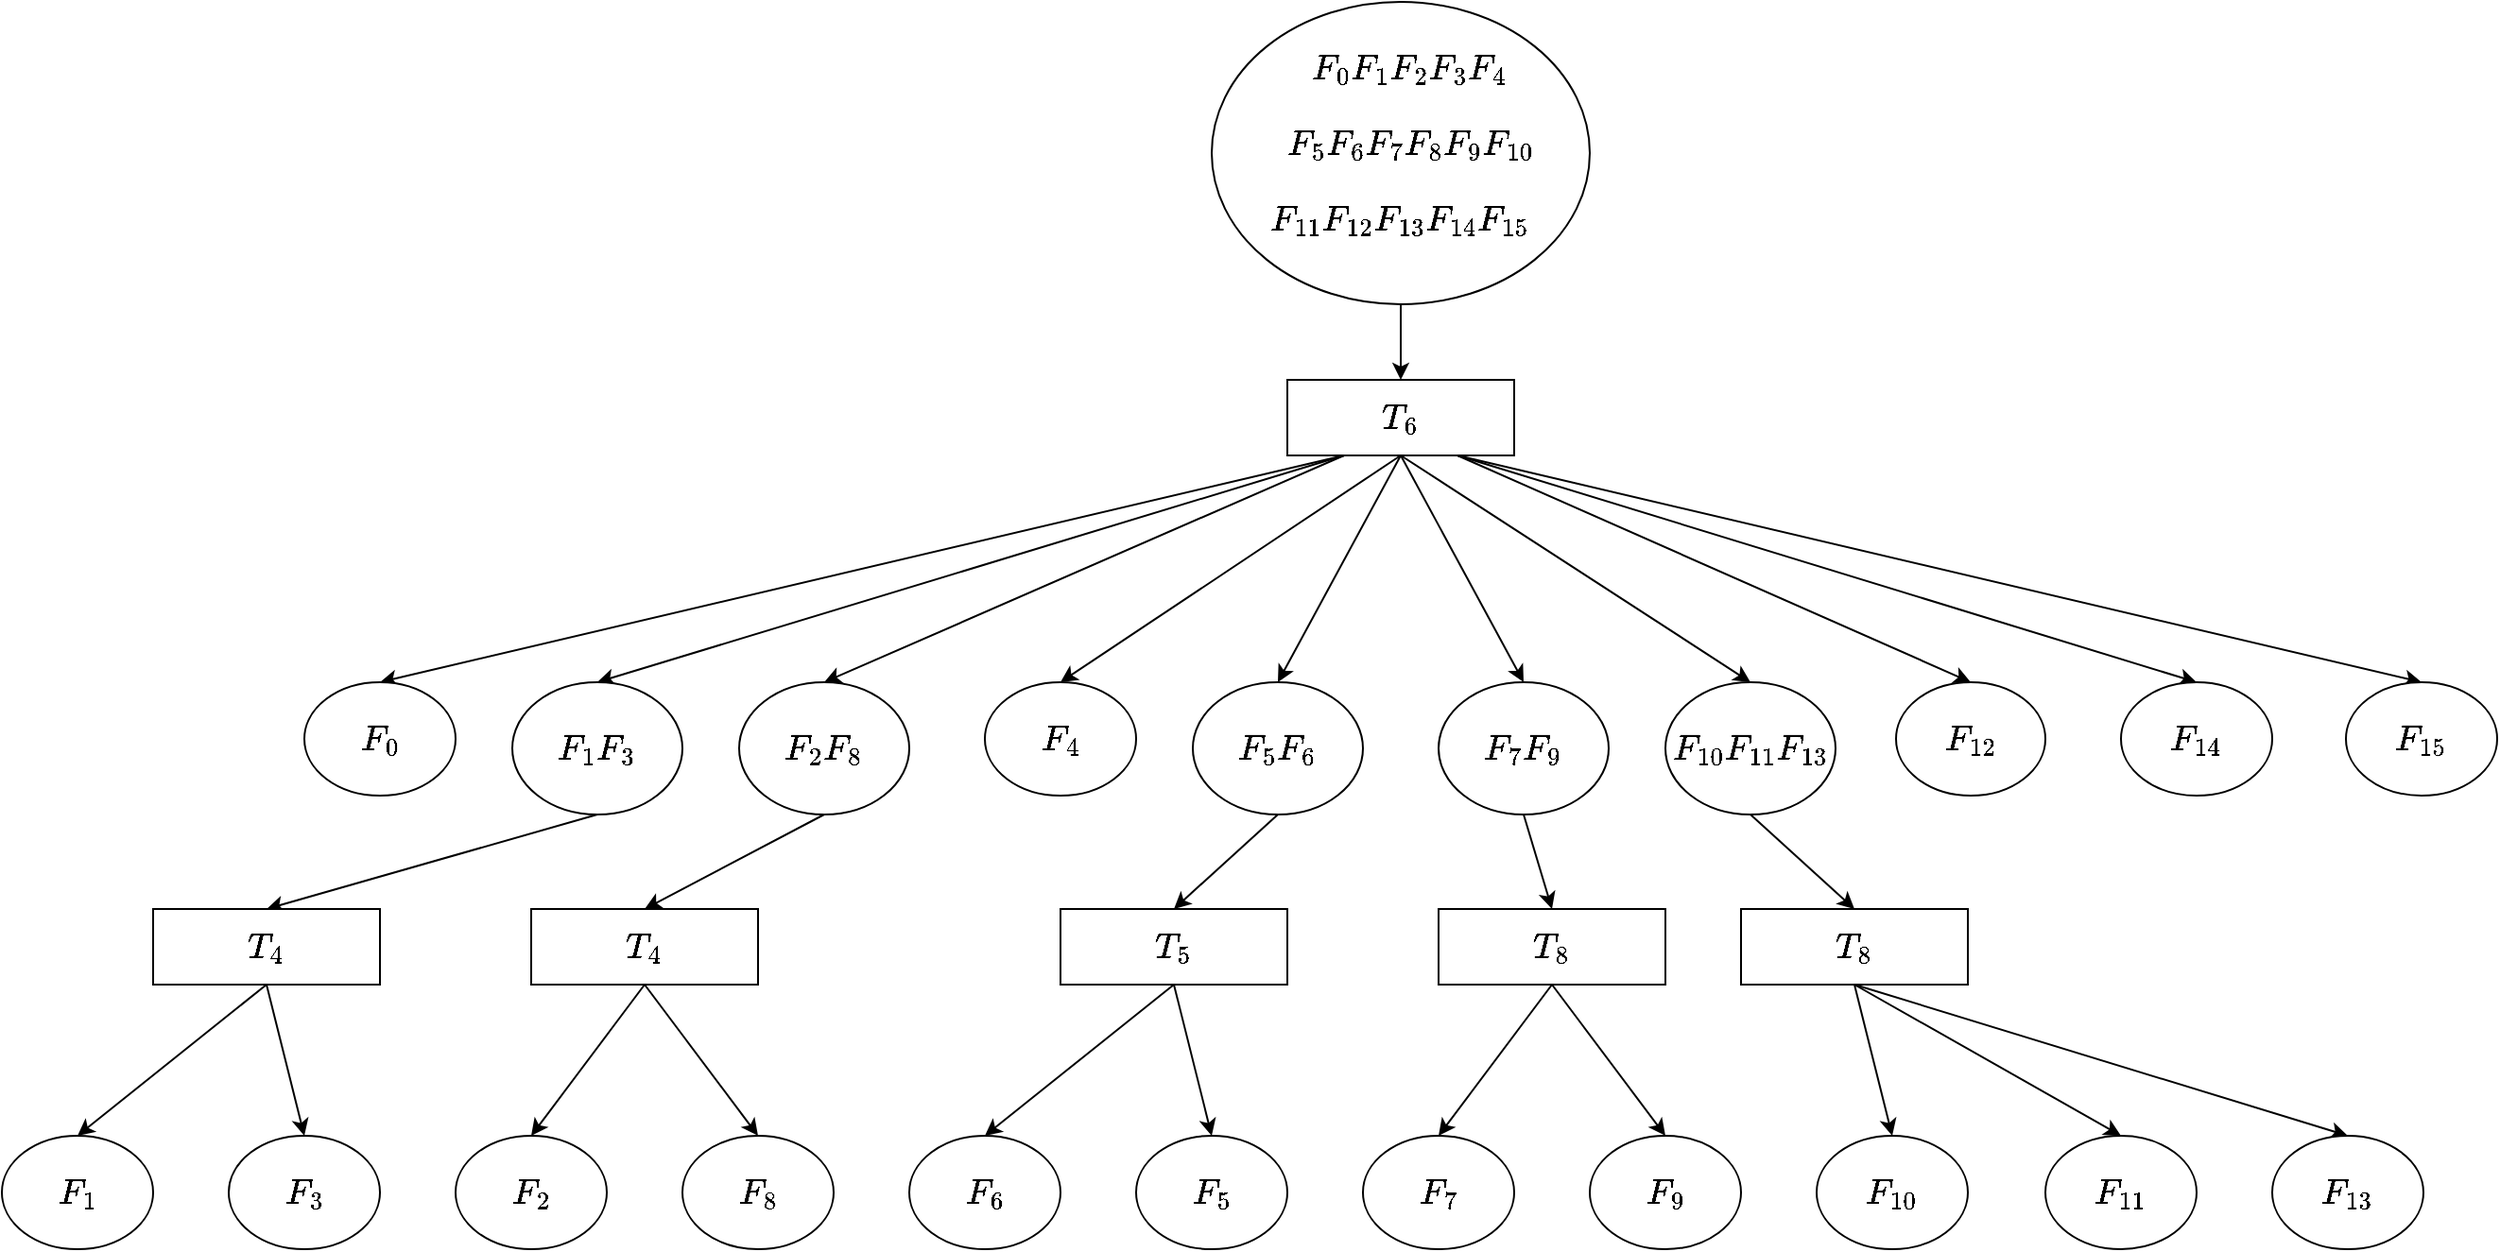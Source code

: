 <mxfile version="23.0.1" type="github">
  <diagram name="第 1 页" id="6oYLE7ZlwKqNFQF_2LEd">
    <mxGraphModel dx="1221" dy="1263" grid="1" gridSize="10" guides="1" tooltips="1" connect="1" arrows="1" fold="1" page="1" pageScale="1" pageWidth="827" pageHeight="1169" math="1" shadow="0">
      <root>
        <mxCell id="0" />
        <mxCell id="1" parent="0" />
        <mxCell id="Igo0mSsp1XI9tSq8-3n3-30" style="edgeStyle=none;shape=connector;rounded=0;orthogonalLoop=1;jettySize=auto;html=1;exitX=0.5;exitY=0;exitDx=0;exitDy=0;entryX=0.5;entryY=1;entryDx=0;entryDy=0;labelBackgroundColor=default;strokeColor=default;align=center;verticalAlign=middle;fontFamily=Helvetica;fontSize=11;fontColor=default;startArrow=classic;startFill=1;endArrow=none;endFill=0;" edge="1" parent="1" source="Igo0mSsp1XI9tSq8-3n3-7" target="Igo0mSsp1XI9tSq8-3n3-19">
          <mxGeometry relative="1" as="geometry" />
        </mxCell>
        <mxCell id="Igo0mSsp1XI9tSq8-3n3-7" value="\[F_{10} F_{11} F_{13}\]" style="ellipse;whiteSpace=wrap;html=1;fontSize=16;" vertex="1" parent="1">
          <mxGeometry x="920" y="480" width="90" height="70" as="geometry" />
        </mxCell>
        <mxCell id="Igo0mSsp1XI9tSq8-3n3-25" style="edgeStyle=none;shape=connector;rounded=0;orthogonalLoop=1;jettySize=auto;html=1;exitX=0.5;exitY=0;exitDx=0;exitDy=0;entryX=0.25;entryY=1;entryDx=0;entryDy=0;labelBackgroundColor=default;strokeColor=default;align=center;verticalAlign=middle;fontFamily=Helvetica;fontSize=11;fontColor=default;startArrow=classic;startFill=1;endArrow=none;endFill=0;" edge="1" parent="1" source="Igo0mSsp1XI9tSq8-3n3-8" target="Igo0mSsp1XI9tSq8-3n3-19">
          <mxGeometry relative="1" as="geometry" />
        </mxCell>
        <mxCell id="Igo0mSsp1XI9tSq8-3n3-8" value="\[F_0\]" style="ellipse;whiteSpace=wrap;html=1;fontSize=16;" vertex="1" parent="1">
          <mxGeometry x="200" y="480" width="80" height="60" as="geometry" />
        </mxCell>
        <mxCell id="Igo0mSsp1XI9tSq8-3n3-26" style="edgeStyle=none;shape=connector;rounded=0;orthogonalLoop=1;jettySize=auto;html=1;exitX=0.5;exitY=0;exitDx=0;exitDy=0;entryX=0.25;entryY=1;entryDx=0;entryDy=0;labelBackgroundColor=default;strokeColor=default;align=center;verticalAlign=middle;fontFamily=Helvetica;fontSize=11;fontColor=default;startArrow=classic;startFill=1;endArrow=none;endFill=0;" edge="1" parent="1" source="Igo0mSsp1XI9tSq8-3n3-9" target="Igo0mSsp1XI9tSq8-3n3-19">
          <mxGeometry relative="1" as="geometry" />
        </mxCell>
        <mxCell id="Igo0mSsp1XI9tSq8-3n3-9" value="\[F_2 F_{8}\]" style="ellipse;whiteSpace=wrap;html=1;fontSize=16;" vertex="1" parent="1">
          <mxGeometry x="430" y="480" width="90" height="70" as="geometry" />
        </mxCell>
        <mxCell id="Igo0mSsp1XI9tSq8-3n3-34" style="edgeStyle=none;shape=connector;rounded=0;orthogonalLoop=1;jettySize=auto;html=1;exitX=0.5;exitY=0;exitDx=0;exitDy=0;entryX=0.5;entryY=1;entryDx=0;entryDy=0;labelBackgroundColor=default;strokeColor=default;align=center;verticalAlign=middle;fontFamily=Helvetica;fontSize=11;fontColor=default;startArrow=classic;startFill=1;endArrow=none;endFill=0;" edge="1" parent="1" source="Igo0mSsp1XI9tSq8-3n3-10" target="Igo0mSsp1XI9tSq8-3n3-19">
          <mxGeometry relative="1" as="geometry" />
        </mxCell>
        <mxCell id="Igo0mSsp1XI9tSq8-3n3-10" value="\[F_5 F_{6}\]" style="ellipse;whiteSpace=wrap;html=1;fontSize=16;" vertex="1" parent="1">
          <mxGeometry x="670" y="480" width="90" height="70" as="geometry" />
        </mxCell>
        <mxCell id="Igo0mSsp1XI9tSq8-3n3-29" style="edgeStyle=none;shape=connector;rounded=0;orthogonalLoop=1;jettySize=auto;html=1;exitX=0.5;exitY=0;exitDx=0;exitDy=0;entryX=0.5;entryY=1;entryDx=0;entryDy=0;labelBackgroundColor=default;strokeColor=default;align=center;verticalAlign=middle;fontFamily=Helvetica;fontSize=11;fontColor=default;startArrow=classic;startFill=1;endArrow=none;endFill=0;" edge="1" parent="1" source="Igo0mSsp1XI9tSq8-3n3-11" target="Igo0mSsp1XI9tSq8-3n3-19">
          <mxGeometry relative="1" as="geometry" />
        </mxCell>
        <mxCell id="Igo0mSsp1XI9tSq8-3n3-11" value="\[F_7 F_{9}\]" style="ellipse;whiteSpace=wrap;html=1;fontSize=16;" vertex="1" parent="1">
          <mxGeometry x="800" y="480" width="90" height="70" as="geometry" />
        </mxCell>
        <mxCell id="Igo0mSsp1XI9tSq8-3n3-24" style="edgeStyle=none;shape=connector;rounded=0;orthogonalLoop=1;jettySize=auto;html=1;exitX=0.5;exitY=0;exitDx=0;exitDy=0;entryX=0.25;entryY=1;entryDx=0;entryDy=0;labelBackgroundColor=default;strokeColor=default;align=center;verticalAlign=middle;fontFamily=Helvetica;fontSize=11;fontColor=default;startArrow=classic;startFill=1;endArrow=none;endFill=0;" edge="1" parent="1" source="Igo0mSsp1XI9tSq8-3n3-12" target="Igo0mSsp1XI9tSq8-3n3-19">
          <mxGeometry relative="1" as="geometry" />
        </mxCell>
        <mxCell id="Igo0mSsp1XI9tSq8-3n3-12" value="\[F_1 F_3\]" style="ellipse;whiteSpace=wrap;html=1;fontSize=16;" vertex="1" parent="1">
          <mxGeometry x="310" y="480" width="90" height="70" as="geometry" />
        </mxCell>
        <mxCell id="Igo0mSsp1XI9tSq8-3n3-31" style="edgeStyle=none;shape=connector;rounded=0;orthogonalLoop=1;jettySize=auto;html=1;exitX=0.5;exitY=0;exitDx=0;exitDy=0;entryX=0.75;entryY=1;entryDx=0;entryDy=0;labelBackgroundColor=default;strokeColor=default;align=center;verticalAlign=middle;fontFamily=Helvetica;fontSize=11;fontColor=default;startArrow=classic;startFill=1;endArrow=none;endFill=0;" edge="1" parent="1" source="Igo0mSsp1XI9tSq8-3n3-13" target="Igo0mSsp1XI9tSq8-3n3-19">
          <mxGeometry relative="1" as="geometry" />
        </mxCell>
        <mxCell id="Igo0mSsp1XI9tSq8-3n3-13" value="\[F_{12}\]" style="ellipse;whiteSpace=wrap;html=1;fontSize=16;" vertex="1" parent="1">
          <mxGeometry x="1042" y="480" width="79" height="60" as="geometry" />
        </mxCell>
        <mxCell id="Igo0mSsp1XI9tSq8-3n3-32" style="edgeStyle=none;shape=connector;rounded=0;orthogonalLoop=1;jettySize=auto;html=1;exitX=0.5;exitY=0;exitDx=0;exitDy=0;entryX=0.75;entryY=1;entryDx=0;entryDy=0;labelBackgroundColor=default;strokeColor=default;align=center;verticalAlign=middle;fontFamily=Helvetica;fontSize=11;fontColor=default;startArrow=classic;startFill=1;endArrow=none;endFill=0;" edge="1" parent="1" source="Igo0mSsp1XI9tSq8-3n3-14" target="Igo0mSsp1XI9tSq8-3n3-19">
          <mxGeometry relative="1" as="geometry" />
        </mxCell>
        <mxCell id="Igo0mSsp1XI9tSq8-3n3-14" value="\[F_{14}\]" style="ellipse;whiteSpace=wrap;html=1;fontSize=16;" vertex="1" parent="1">
          <mxGeometry x="1161" y="480" width="80" height="60" as="geometry" />
        </mxCell>
        <mxCell id="Igo0mSsp1XI9tSq8-3n3-35" style="edgeStyle=none;shape=connector;rounded=0;orthogonalLoop=1;jettySize=auto;html=1;exitX=0.5;exitY=0;exitDx=0;exitDy=0;entryX=0.75;entryY=1;entryDx=0;entryDy=0;labelBackgroundColor=default;strokeColor=default;align=center;verticalAlign=middle;fontFamily=Helvetica;fontSize=11;fontColor=default;startArrow=classic;startFill=1;endArrow=none;endFill=0;" edge="1" parent="1" source="Igo0mSsp1XI9tSq8-3n3-15" target="Igo0mSsp1XI9tSq8-3n3-19">
          <mxGeometry relative="1" as="geometry" />
        </mxCell>
        <mxCell id="Igo0mSsp1XI9tSq8-3n3-15" value="\[F_{15}\]" style="ellipse;whiteSpace=wrap;html=1;fontSize=16;" vertex="1" parent="1">
          <mxGeometry x="1280" y="480" width="80" height="60" as="geometry" />
        </mxCell>
        <mxCell id="Igo0mSsp1XI9tSq8-3n3-17" value="" style="group" vertex="1" connectable="0" parent="1">
          <mxGeometry x="680" y="120" width="200" height="160" as="geometry" />
        </mxCell>
        <mxCell id="Igo0mSsp1XI9tSq8-3n3-6" value="" style="ellipse;whiteSpace=wrap;html=1;" vertex="1" parent="Igo0mSsp1XI9tSq8-3n3-17">
          <mxGeometry width="200" height="160" as="geometry" />
        </mxCell>
        <mxCell id="Igo0mSsp1XI9tSq8-3n3-3" value="\[F_{11} F_{12} F_{13} F_{14} F_{15}\]" style="text;html=1;strokeColor=none;fillColor=none;align=center;verticalAlign=middle;whiteSpace=wrap;rounded=0;fontSize=16;" vertex="1" parent="Igo0mSsp1XI9tSq8-3n3-17">
          <mxGeometry x="35" y="100" width="130" height="30" as="geometry" />
        </mxCell>
        <mxCell id="Igo0mSsp1XI9tSq8-3n3-4" value="&lt;font style=&quot;font-size: 16px;&quot;&gt;\[F_5 F_6 F_7&amp;nbsp;F_8 F_9 F_{10} \]&lt;/font&gt;" style="text;html=1;strokeColor=none;fillColor=none;align=center;verticalAlign=middle;whiteSpace=wrap;rounded=0;fontSize=16;" vertex="1" parent="Igo0mSsp1XI9tSq8-3n3-17">
          <mxGeometry x="40" y="60" width="130" height="30" as="geometry" />
        </mxCell>
        <mxCell id="Igo0mSsp1XI9tSq8-3n3-5" value="\[F_0&amp;nbsp; F_1&amp;nbsp; F_2 F_3 F_4 \]" style="text;html=1;strokeColor=none;fillColor=none;align=center;verticalAlign=middle;whiteSpace=wrap;rounded=0;fontSize=16;" vertex="1" parent="Igo0mSsp1XI9tSq8-3n3-17">
          <mxGeometry x="55" y="20" width="100" height="30" as="geometry" />
        </mxCell>
        <mxCell id="Igo0mSsp1XI9tSq8-3n3-27" style="edgeStyle=none;shape=connector;rounded=0;orthogonalLoop=1;jettySize=auto;html=1;exitX=0.5;exitY=0;exitDx=0;exitDy=0;entryX=0.5;entryY=1;entryDx=0;entryDy=0;labelBackgroundColor=default;strokeColor=default;align=center;verticalAlign=middle;fontFamily=Helvetica;fontSize=11;fontColor=default;startArrow=classic;startFill=1;endArrow=none;endFill=0;" edge="1" parent="1" source="Igo0mSsp1XI9tSq8-3n3-18" target="Igo0mSsp1XI9tSq8-3n3-19">
          <mxGeometry relative="1" as="geometry" />
        </mxCell>
        <mxCell id="Igo0mSsp1XI9tSq8-3n3-18" value="\[F_4\]" style="ellipse;whiteSpace=wrap;html=1;fontSize=16;" vertex="1" parent="1">
          <mxGeometry x="560" y="480" width="80" height="60" as="geometry" />
        </mxCell>
        <mxCell id="Igo0mSsp1XI9tSq8-3n3-19" value="\[T_6\]" style="whiteSpace=wrap;html=1;fontSize=16;" vertex="1" parent="1">
          <mxGeometry x="720" y="320" width="120" height="40" as="geometry" />
        </mxCell>
        <mxCell id="Igo0mSsp1XI9tSq8-3n3-20" value="" style="edgeStyle=elbowEdgeStyle;rounded=0;orthogonalLoop=1;jettySize=auto;html=1;" edge="1" parent="1" source="Igo0mSsp1XI9tSq8-3n3-6" target="Igo0mSsp1XI9tSq8-3n3-19">
          <mxGeometry relative="1" as="geometry" />
        </mxCell>
        <mxCell id="Igo0mSsp1XI9tSq8-3n3-68" style="edgeStyle=none;shape=connector;rounded=0;orthogonalLoop=1;jettySize=auto;html=1;exitX=0.5;exitY=0;exitDx=0;exitDy=0;entryX=0.5;entryY=1;entryDx=0;entryDy=0;labelBackgroundColor=default;strokeColor=default;align=center;verticalAlign=middle;fontFamily=Helvetica;fontSize=11;fontColor=default;startArrow=classic;startFill=1;endArrow=none;endFill=0;" edge="1" parent="1" source="Igo0mSsp1XI9tSq8-3n3-37" target="Igo0mSsp1XI9tSq8-3n3-60">
          <mxGeometry relative="1" as="geometry" />
        </mxCell>
        <mxCell id="Igo0mSsp1XI9tSq8-3n3-37" value="\[F_3\]" style="ellipse;whiteSpace=wrap;html=1;fontSize=16;" vertex="1" parent="1">
          <mxGeometry x="160" y="720" width="80" height="60" as="geometry" />
        </mxCell>
        <mxCell id="Igo0mSsp1XI9tSq8-3n3-66" style="edgeStyle=none;shape=connector;rounded=0;orthogonalLoop=1;jettySize=auto;html=1;exitX=0.5;exitY=0;exitDx=0;exitDy=0;entryX=0.5;entryY=1;entryDx=0;entryDy=0;labelBackgroundColor=default;strokeColor=default;align=center;verticalAlign=middle;fontFamily=Helvetica;fontSize=11;fontColor=default;startArrow=classic;startFill=1;endArrow=none;endFill=0;" edge="1" parent="1" source="Igo0mSsp1XI9tSq8-3n3-38" target="Igo0mSsp1XI9tSq8-3n3-60">
          <mxGeometry relative="1" as="geometry" />
        </mxCell>
        <mxCell id="Igo0mSsp1XI9tSq8-3n3-38" value="\[F_1\]" style="ellipse;whiteSpace=wrap;html=1;fontSize=16;" vertex="1" parent="1">
          <mxGeometry x="40" y="720" width="80" height="60" as="geometry" />
        </mxCell>
        <mxCell id="Igo0mSsp1XI9tSq8-3n3-69" style="edgeStyle=none;shape=connector;rounded=0;orthogonalLoop=1;jettySize=auto;html=1;exitX=0.5;exitY=0;exitDx=0;exitDy=0;entryX=0.5;entryY=1;entryDx=0;entryDy=0;labelBackgroundColor=default;strokeColor=default;align=center;verticalAlign=middle;fontFamily=Helvetica;fontSize=11;fontColor=default;startArrow=classic;startFill=1;endArrow=none;endFill=0;" edge="1" parent="1" source="Igo0mSsp1XI9tSq8-3n3-39" target="Igo0mSsp1XI9tSq8-3n3-61">
          <mxGeometry relative="1" as="geometry" />
        </mxCell>
        <mxCell id="Igo0mSsp1XI9tSq8-3n3-39" value="\[F_2\]" style="ellipse;whiteSpace=wrap;html=1;fontSize=16;" vertex="1" parent="1">
          <mxGeometry x="280" y="720" width="80" height="60" as="geometry" />
        </mxCell>
        <mxCell id="Igo0mSsp1XI9tSq8-3n3-71" style="edgeStyle=none;shape=connector;rounded=0;orthogonalLoop=1;jettySize=auto;html=1;exitX=0.5;exitY=0;exitDx=0;exitDy=0;entryX=0.5;entryY=1;entryDx=0;entryDy=0;labelBackgroundColor=default;strokeColor=default;align=center;verticalAlign=middle;fontFamily=Helvetica;fontSize=11;fontColor=default;startArrow=classic;startFill=1;endArrow=none;endFill=0;" edge="1" parent="1" source="Igo0mSsp1XI9tSq8-3n3-40" target="Igo0mSsp1XI9tSq8-3n3-61">
          <mxGeometry relative="1" as="geometry" />
        </mxCell>
        <mxCell id="Igo0mSsp1XI9tSq8-3n3-40" value="\[F_8\]" style="ellipse;whiteSpace=wrap;html=1;fontSize=16;" vertex="1" parent="1">
          <mxGeometry x="400" y="720" width="80" height="60" as="geometry" />
        </mxCell>
        <mxCell id="Igo0mSsp1XI9tSq8-3n3-75" style="edgeStyle=none;shape=connector;rounded=0;orthogonalLoop=1;jettySize=auto;html=1;exitX=0.5;exitY=0;exitDx=0;exitDy=0;entryX=0.5;entryY=1;entryDx=0;entryDy=0;labelBackgroundColor=default;strokeColor=default;align=center;verticalAlign=middle;fontFamily=Helvetica;fontSize=11;fontColor=default;startArrow=classic;startFill=1;endArrow=none;endFill=0;" edge="1" parent="1" source="Igo0mSsp1XI9tSq8-3n3-41" target="Igo0mSsp1XI9tSq8-3n3-62">
          <mxGeometry relative="1" as="geometry" />
        </mxCell>
        <mxCell id="Igo0mSsp1XI9tSq8-3n3-41" value="\[F_6\]" style="ellipse;whiteSpace=wrap;html=1;fontSize=16;" vertex="1" parent="1">
          <mxGeometry x="520" y="720" width="80" height="60" as="geometry" />
        </mxCell>
        <mxCell id="Igo0mSsp1XI9tSq8-3n3-76" style="edgeStyle=none;shape=connector;rounded=0;orthogonalLoop=1;jettySize=auto;html=1;exitX=0.5;exitY=0;exitDx=0;exitDy=0;entryX=0.5;entryY=1;entryDx=0;entryDy=0;labelBackgroundColor=default;strokeColor=default;align=center;verticalAlign=middle;fontFamily=Helvetica;fontSize=11;fontColor=default;startArrow=classic;startFill=1;endArrow=none;endFill=0;" edge="1" parent="1" source="Igo0mSsp1XI9tSq8-3n3-42" target="Igo0mSsp1XI9tSq8-3n3-62">
          <mxGeometry relative="1" as="geometry" />
        </mxCell>
        <mxCell id="Igo0mSsp1XI9tSq8-3n3-42" value="\[F_5\]" style="ellipse;whiteSpace=wrap;html=1;fontSize=16;" vertex="1" parent="1">
          <mxGeometry x="640" y="720" width="80" height="60" as="geometry" />
        </mxCell>
        <mxCell id="Igo0mSsp1XI9tSq8-3n3-77" style="edgeStyle=none;shape=connector;rounded=0;orthogonalLoop=1;jettySize=auto;html=1;exitX=0.5;exitY=0;exitDx=0;exitDy=0;entryX=0.5;entryY=1;entryDx=0;entryDy=0;labelBackgroundColor=default;strokeColor=default;align=center;verticalAlign=middle;fontFamily=Helvetica;fontSize=11;fontColor=default;startArrow=classic;startFill=1;endArrow=none;endFill=0;" edge="1" parent="1" source="Igo0mSsp1XI9tSq8-3n3-43" target="Igo0mSsp1XI9tSq8-3n3-63">
          <mxGeometry relative="1" as="geometry" />
        </mxCell>
        <mxCell id="Igo0mSsp1XI9tSq8-3n3-43" value="\[F_7\]" style="ellipse;whiteSpace=wrap;html=1;fontSize=16;" vertex="1" parent="1">
          <mxGeometry x="760" y="720" width="80" height="60" as="geometry" />
        </mxCell>
        <mxCell id="Igo0mSsp1XI9tSq8-3n3-78" style="edgeStyle=none;shape=connector;rounded=0;orthogonalLoop=1;jettySize=auto;html=1;exitX=0.5;exitY=0;exitDx=0;exitDy=0;entryX=0.5;entryY=1;entryDx=0;entryDy=0;labelBackgroundColor=default;strokeColor=default;align=center;verticalAlign=middle;fontFamily=Helvetica;fontSize=11;fontColor=default;startArrow=classic;startFill=1;endArrow=none;endFill=0;" edge="1" parent="1" source="Igo0mSsp1XI9tSq8-3n3-44" target="Igo0mSsp1XI9tSq8-3n3-63">
          <mxGeometry relative="1" as="geometry" />
        </mxCell>
        <mxCell id="Igo0mSsp1XI9tSq8-3n3-44" value="\[F_9\]" style="ellipse;whiteSpace=wrap;html=1;fontSize=16;" vertex="1" parent="1">
          <mxGeometry x="880" y="720" width="80" height="60" as="geometry" />
        </mxCell>
        <mxCell id="Igo0mSsp1XI9tSq8-3n3-81" style="edgeStyle=none;shape=connector;rounded=0;orthogonalLoop=1;jettySize=auto;html=1;exitX=0.5;exitY=0;exitDx=0;exitDy=0;entryX=0.5;entryY=1;entryDx=0;entryDy=0;labelBackgroundColor=default;strokeColor=default;align=center;verticalAlign=middle;fontFamily=Helvetica;fontSize=11;fontColor=default;startArrow=classic;startFill=1;endArrow=none;endFill=0;" edge="1" parent="1" source="Igo0mSsp1XI9tSq8-3n3-45" target="Igo0mSsp1XI9tSq8-3n3-64">
          <mxGeometry relative="1" as="geometry" />
        </mxCell>
        <mxCell id="Igo0mSsp1XI9tSq8-3n3-45" value="\[F_{10}\]" style="ellipse;whiteSpace=wrap;html=1;fontSize=16;" vertex="1" parent="1">
          <mxGeometry x="1000" y="720" width="80" height="60" as="geometry" />
        </mxCell>
        <mxCell id="Igo0mSsp1XI9tSq8-3n3-83" style="edgeStyle=none;shape=connector;rounded=0;orthogonalLoop=1;jettySize=auto;html=1;exitX=0.5;exitY=0;exitDx=0;exitDy=0;entryX=0.5;entryY=1;entryDx=0;entryDy=0;labelBackgroundColor=default;strokeColor=default;align=center;verticalAlign=middle;fontFamily=Helvetica;fontSize=11;fontColor=default;startArrow=classic;startFill=1;endArrow=none;endFill=0;" edge="1" parent="1" source="Igo0mSsp1XI9tSq8-3n3-46" target="Igo0mSsp1XI9tSq8-3n3-64">
          <mxGeometry relative="1" as="geometry" />
        </mxCell>
        <mxCell id="Igo0mSsp1XI9tSq8-3n3-46" value="\[F_{11}\]" style="ellipse;whiteSpace=wrap;html=1;fontSize=16;" vertex="1" parent="1">
          <mxGeometry x="1121" y="720" width="80" height="60" as="geometry" />
        </mxCell>
        <mxCell id="Igo0mSsp1XI9tSq8-3n3-84" style="edgeStyle=none;shape=connector;rounded=0;orthogonalLoop=1;jettySize=auto;html=1;exitX=0.5;exitY=0;exitDx=0;exitDy=0;entryX=0.5;entryY=1;entryDx=0;entryDy=0;labelBackgroundColor=default;strokeColor=default;align=center;verticalAlign=middle;fontFamily=Helvetica;fontSize=11;fontColor=default;startArrow=classic;startFill=1;endArrow=none;endFill=0;" edge="1" parent="1" source="Igo0mSsp1XI9tSq8-3n3-47" target="Igo0mSsp1XI9tSq8-3n3-64">
          <mxGeometry relative="1" as="geometry" />
        </mxCell>
        <mxCell id="Igo0mSsp1XI9tSq8-3n3-47" value="\[F_{13}\]" style="ellipse;whiteSpace=wrap;html=1;fontSize=16;" vertex="1" parent="1">
          <mxGeometry x="1241" y="720" width="80" height="60" as="geometry" />
        </mxCell>
        <mxCell id="Igo0mSsp1XI9tSq8-3n3-65" style="edgeStyle=none;shape=connector;rounded=0;orthogonalLoop=1;jettySize=auto;html=1;exitX=0.5;exitY=0;exitDx=0;exitDy=0;entryX=0.5;entryY=1;entryDx=0;entryDy=0;labelBackgroundColor=default;strokeColor=default;align=center;verticalAlign=middle;fontFamily=Helvetica;fontSize=11;fontColor=default;startArrow=classic;startFill=1;endArrow=none;endFill=0;" edge="1" parent="1" source="Igo0mSsp1XI9tSq8-3n3-60" target="Igo0mSsp1XI9tSq8-3n3-12">
          <mxGeometry relative="1" as="geometry" />
        </mxCell>
        <mxCell id="Igo0mSsp1XI9tSq8-3n3-60" value="\[T_4\]" style="whiteSpace=wrap;html=1;fontSize=16;" vertex="1" parent="1">
          <mxGeometry x="120" y="600" width="120" height="40" as="geometry" />
        </mxCell>
        <mxCell id="Igo0mSsp1XI9tSq8-3n3-73" style="edgeStyle=none;shape=connector;rounded=0;orthogonalLoop=1;jettySize=auto;html=1;exitX=0.5;exitY=0;exitDx=0;exitDy=0;entryX=0.5;entryY=1;entryDx=0;entryDy=0;labelBackgroundColor=default;strokeColor=default;align=center;verticalAlign=middle;fontFamily=Helvetica;fontSize=11;fontColor=default;startArrow=classic;startFill=1;endArrow=none;endFill=0;" edge="1" parent="1" source="Igo0mSsp1XI9tSq8-3n3-61" target="Igo0mSsp1XI9tSq8-3n3-9">
          <mxGeometry relative="1" as="geometry" />
        </mxCell>
        <mxCell id="Igo0mSsp1XI9tSq8-3n3-61" value="\[T_4\]" style="whiteSpace=wrap;html=1;fontSize=16;" vertex="1" parent="1">
          <mxGeometry x="320" y="600" width="120" height="40" as="geometry" />
        </mxCell>
        <mxCell id="Igo0mSsp1XI9tSq8-3n3-74" style="edgeStyle=none;shape=connector;rounded=0;orthogonalLoop=1;jettySize=auto;html=1;exitX=0.5;exitY=0;exitDx=0;exitDy=0;entryX=0.5;entryY=1;entryDx=0;entryDy=0;labelBackgroundColor=default;strokeColor=default;align=center;verticalAlign=middle;fontFamily=Helvetica;fontSize=11;fontColor=default;startArrow=classic;startFill=1;endArrow=none;endFill=0;" edge="1" parent="1" source="Igo0mSsp1XI9tSq8-3n3-62" target="Igo0mSsp1XI9tSq8-3n3-10">
          <mxGeometry relative="1" as="geometry" />
        </mxCell>
        <mxCell id="Igo0mSsp1XI9tSq8-3n3-62" value="\[T_5\]" style="whiteSpace=wrap;html=1;fontSize=16;" vertex="1" parent="1">
          <mxGeometry x="600" y="600" width="120" height="40" as="geometry" />
        </mxCell>
        <mxCell id="Igo0mSsp1XI9tSq8-3n3-79" style="edgeStyle=none;shape=connector;rounded=0;orthogonalLoop=1;jettySize=auto;html=1;exitX=0.5;exitY=0;exitDx=0;exitDy=0;entryX=0.5;entryY=1;entryDx=0;entryDy=0;labelBackgroundColor=default;strokeColor=default;align=center;verticalAlign=middle;fontFamily=Helvetica;fontSize=11;fontColor=default;startArrow=classic;startFill=1;endArrow=none;endFill=0;" edge="1" parent="1" source="Igo0mSsp1XI9tSq8-3n3-63" target="Igo0mSsp1XI9tSq8-3n3-11">
          <mxGeometry relative="1" as="geometry" />
        </mxCell>
        <mxCell id="Igo0mSsp1XI9tSq8-3n3-63" value="\[T_8\]" style="whiteSpace=wrap;html=1;fontSize=16;" vertex="1" parent="1">
          <mxGeometry x="800" y="600" width="120" height="40" as="geometry" />
        </mxCell>
        <mxCell id="Igo0mSsp1XI9tSq8-3n3-80" style="edgeStyle=none;shape=connector;rounded=0;orthogonalLoop=1;jettySize=auto;html=1;exitX=0.5;exitY=0;exitDx=0;exitDy=0;entryX=0.5;entryY=1;entryDx=0;entryDy=0;labelBackgroundColor=default;strokeColor=default;align=center;verticalAlign=middle;fontFamily=Helvetica;fontSize=11;fontColor=default;startArrow=classic;startFill=1;endArrow=none;endFill=0;" edge="1" parent="1" source="Igo0mSsp1XI9tSq8-3n3-64" target="Igo0mSsp1XI9tSq8-3n3-7">
          <mxGeometry relative="1" as="geometry" />
        </mxCell>
        <mxCell id="Igo0mSsp1XI9tSq8-3n3-64" value="\[T_8\]" style="whiteSpace=wrap;html=1;fontSize=16;" vertex="1" parent="1">
          <mxGeometry x="960" y="600" width="120" height="40" as="geometry" />
        </mxCell>
      </root>
    </mxGraphModel>
  </diagram>
</mxfile>
